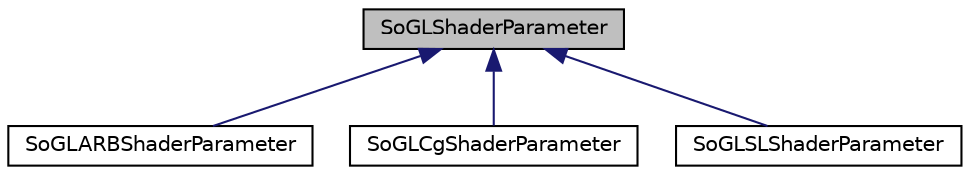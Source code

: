 digraph "SoGLShaderParameter"
{
 // LATEX_PDF_SIZE
  edge [fontname="Helvetica",fontsize="10",labelfontname="Helvetica",labelfontsize="10"];
  node [fontname="Helvetica",fontsize="10",shape=record];
  Node1 [label="SoGLShaderParameter",height=0.2,width=0.4,color="black", fillcolor="grey75", style="filled", fontcolor="black",tooltip=" "];
  Node1 -> Node2 [dir="back",color="midnightblue",fontsize="10",style="solid",fontname="Helvetica"];
  Node2 [label="SoGLARBShaderParameter",height=0.2,width=0.4,color="black", fillcolor="white", style="filled",URL="$classSoGLARBShaderParameter.html",tooltip=" "];
  Node1 -> Node3 [dir="back",color="midnightblue",fontsize="10",style="solid",fontname="Helvetica"];
  Node3 [label="SoGLCgShaderParameter",height=0.2,width=0.4,color="black", fillcolor="white", style="filled",URL="$classSoGLCgShaderParameter.html",tooltip=" "];
  Node1 -> Node4 [dir="back",color="midnightblue",fontsize="10",style="solid",fontname="Helvetica"];
  Node4 [label="SoGLSLShaderParameter",height=0.2,width=0.4,color="black", fillcolor="white", style="filled",URL="$classSoGLSLShaderParameter.html",tooltip=" "];
}
